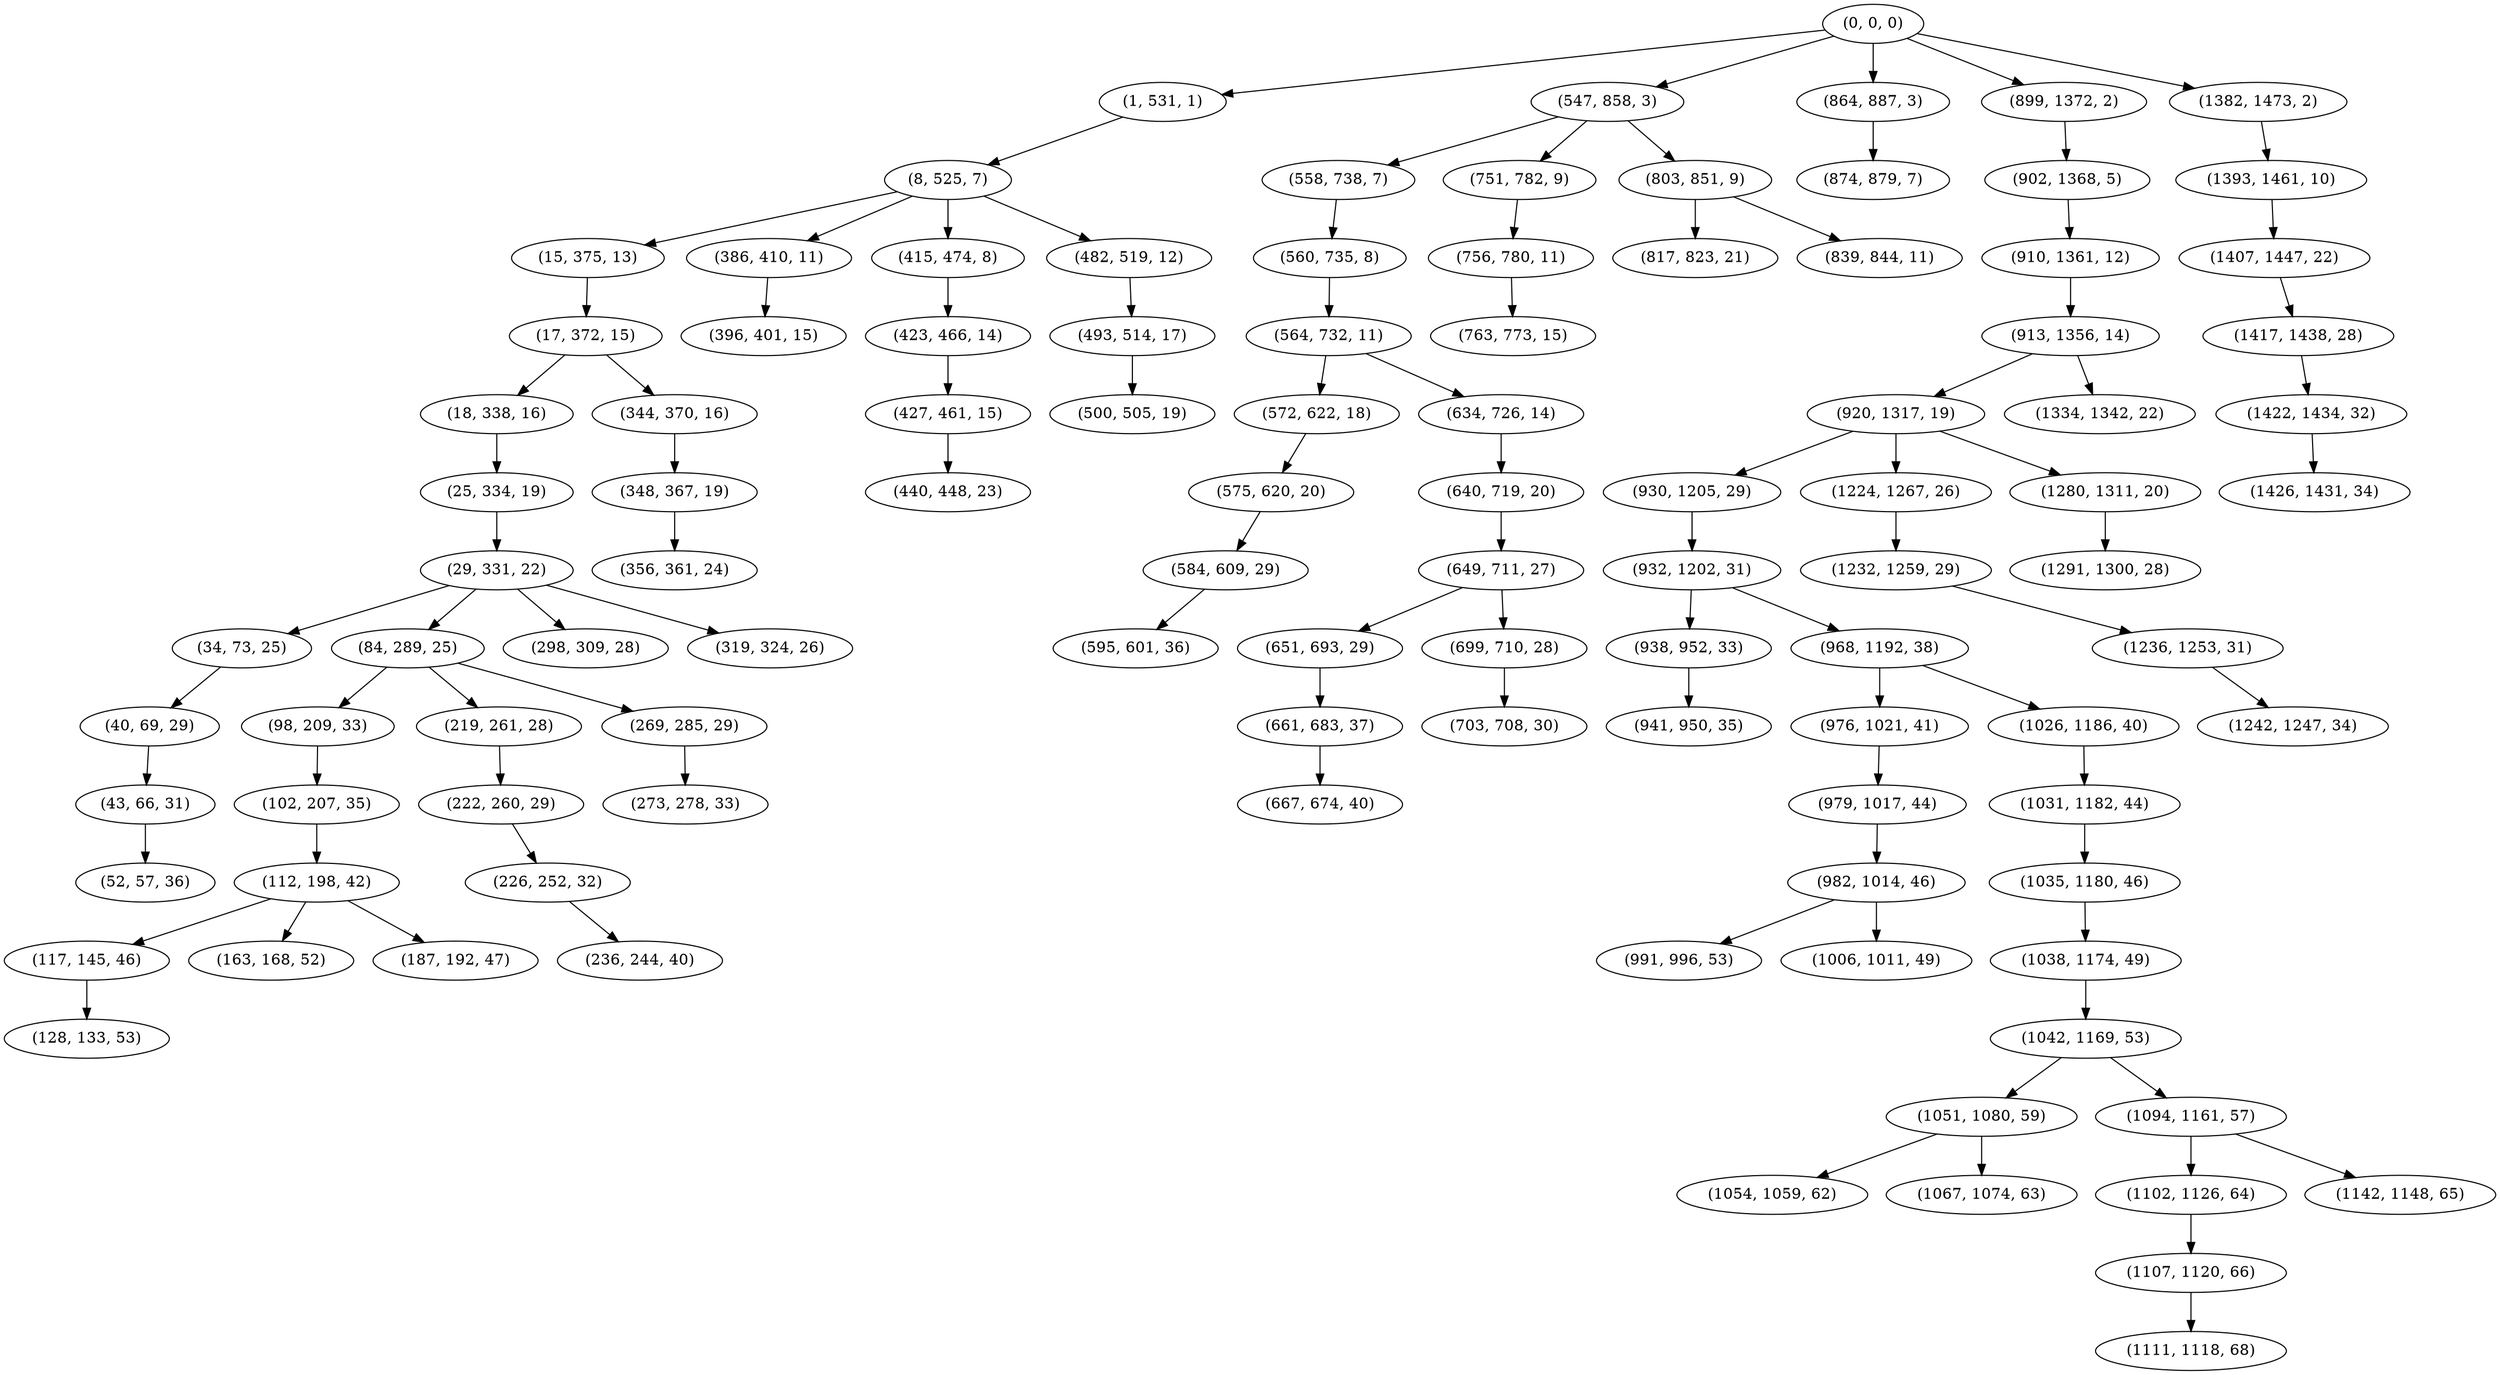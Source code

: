 digraph tree {
    "(0, 0, 0)";
    "(1, 531, 1)";
    "(8, 525, 7)";
    "(15, 375, 13)";
    "(17, 372, 15)";
    "(18, 338, 16)";
    "(25, 334, 19)";
    "(29, 331, 22)";
    "(34, 73, 25)";
    "(40, 69, 29)";
    "(43, 66, 31)";
    "(52, 57, 36)";
    "(84, 289, 25)";
    "(98, 209, 33)";
    "(102, 207, 35)";
    "(112, 198, 42)";
    "(117, 145, 46)";
    "(128, 133, 53)";
    "(163, 168, 52)";
    "(187, 192, 47)";
    "(219, 261, 28)";
    "(222, 260, 29)";
    "(226, 252, 32)";
    "(236, 244, 40)";
    "(269, 285, 29)";
    "(273, 278, 33)";
    "(298, 309, 28)";
    "(319, 324, 26)";
    "(344, 370, 16)";
    "(348, 367, 19)";
    "(356, 361, 24)";
    "(386, 410, 11)";
    "(396, 401, 15)";
    "(415, 474, 8)";
    "(423, 466, 14)";
    "(427, 461, 15)";
    "(440, 448, 23)";
    "(482, 519, 12)";
    "(493, 514, 17)";
    "(500, 505, 19)";
    "(547, 858, 3)";
    "(558, 738, 7)";
    "(560, 735, 8)";
    "(564, 732, 11)";
    "(572, 622, 18)";
    "(575, 620, 20)";
    "(584, 609, 29)";
    "(595, 601, 36)";
    "(634, 726, 14)";
    "(640, 719, 20)";
    "(649, 711, 27)";
    "(651, 693, 29)";
    "(661, 683, 37)";
    "(667, 674, 40)";
    "(699, 710, 28)";
    "(703, 708, 30)";
    "(751, 782, 9)";
    "(756, 780, 11)";
    "(763, 773, 15)";
    "(803, 851, 9)";
    "(817, 823, 21)";
    "(839, 844, 11)";
    "(864, 887, 3)";
    "(874, 879, 7)";
    "(899, 1372, 2)";
    "(902, 1368, 5)";
    "(910, 1361, 12)";
    "(913, 1356, 14)";
    "(920, 1317, 19)";
    "(930, 1205, 29)";
    "(932, 1202, 31)";
    "(938, 952, 33)";
    "(941, 950, 35)";
    "(968, 1192, 38)";
    "(976, 1021, 41)";
    "(979, 1017, 44)";
    "(982, 1014, 46)";
    "(991, 996, 53)";
    "(1006, 1011, 49)";
    "(1026, 1186, 40)";
    "(1031, 1182, 44)";
    "(1035, 1180, 46)";
    "(1038, 1174, 49)";
    "(1042, 1169, 53)";
    "(1051, 1080, 59)";
    "(1054, 1059, 62)";
    "(1067, 1074, 63)";
    "(1094, 1161, 57)";
    "(1102, 1126, 64)";
    "(1107, 1120, 66)";
    "(1111, 1118, 68)";
    "(1142, 1148, 65)";
    "(1224, 1267, 26)";
    "(1232, 1259, 29)";
    "(1236, 1253, 31)";
    "(1242, 1247, 34)";
    "(1280, 1311, 20)";
    "(1291, 1300, 28)";
    "(1334, 1342, 22)";
    "(1382, 1473, 2)";
    "(1393, 1461, 10)";
    "(1407, 1447, 22)";
    "(1417, 1438, 28)";
    "(1422, 1434, 32)";
    "(1426, 1431, 34)";
    "(0, 0, 0)" -> "(1, 531, 1)";
    "(0, 0, 0)" -> "(547, 858, 3)";
    "(0, 0, 0)" -> "(864, 887, 3)";
    "(0, 0, 0)" -> "(899, 1372, 2)";
    "(0, 0, 0)" -> "(1382, 1473, 2)";
    "(1, 531, 1)" -> "(8, 525, 7)";
    "(8, 525, 7)" -> "(15, 375, 13)";
    "(8, 525, 7)" -> "(386, 410, 11)";
    "(8, 525, 7)" -> "(415, 474, 8)";
    "(8, 525, 7)" -> "(482, 519, 12)";
    "(15, 375, 13)" -> "(17, 372, 15)";
    "(17, 372, 15)" -> "(18, 338, 16)";
    "(17, 372, 15)" -> "(344, 370, 16)";
    "(18, 338, 16)" -> "(25, 334, 19)";
    "(25, 334, 19)" -> "(29, 331, 22)";
    "(29, 331, 22)" -> "(34, 73, 25)";
    "(29, 331, 22)" -> "(84, 289, 25)";
    "(29, 331, 22)" -> "(298, 309, 28)";
    "(29, 331, 22)" -> "(319, 324, 26)";
    "(34, 73, 25)" -> "(40, 69, 29)";
    "(40, 69, 29)" -> "(43, 66, 31)";
    "(43, 66, 31)" -> "(52, 57, 36)";
    "(84, 289, 25)" -> "(98, 209, 33)";
    "(84, 289, 25)" -> "(219, 261, 28)";
    "(84, 289, 25)" -> "(269, 285, 29)";
    "(98, 209, 33)" -> "(102, 207, 35)";
    "(102, 207, 35)" -> "(112, 198, 42)";
    "(112, 198, 42)" -> "(117, 145, 46)";
    "(112, 198, 42)" -> "(163, 168, 52)";
    "(112, 198, 42)" -> "(187, 192, 47)";
    "(117, 145, 46)" -> "(128, 133, 53)";
    "(219, 261, 28)" -> "(222, 260, 29)";
    "(222, 260, 29)" -> "(226, 252, 32)";
    "(226, 252, 32)" -> "(236, 244, 40)";
    "(269, 285, 29)" -> "(273, 278, 33)";
    "(344, 370, 16)" -> "(348, 367, 19)";
    "(348, 367, 19)" -> "(356, 361, 24)";
    "(386, 410, 11)" -> "(396, 401, 15)";
    "(415, 474, 8)" -> "(423, 466, 14)";
    "(423, 466, 14)" -> "(427, 461, 15)";
    "(427, 461, 15)" -> "(440, 448, 23)";
    "(482, 519, 12)" -> "(493, 514, 17)";
    "(493, 514, 17)" -> "(500, 505, 19)";
    "(547, 858, 3)" -> "(558, 738, 7)";
    "(547, 858, 3)" -> "(751, 782, 9)";
    "(547, 858, 3)" -> "(803, 851, 9)";
    "(558, 738, 7)" -> "(560, 735, 8)";
    "(560, 735, 8)" -> "(564, 732, 11)";
    "(564, 732, 11)" -> "(572, 622, 18)";
    "(564, 732, 11)" -> "(634, 726, 14)";
    "(572, 622, 18)" -> "(575, 620, 20)";
    "(575, 620, 20)" -> "(584, 609, 29)";
    "(584, 609, 29)" -> "(595, 601, 36)";
    "(634, 726, 14)" -> "(640, 719, 20)";
    "(640, 719, 20)" -> "(649, 711, 27)";
    "(649, 711, 27)" -> "(651, 693, 29)";
    "(649, 711, 27)" -> "(699, 710, 28)";
    "(651, 693, 29)" -> "(661, 683, 37)";
    "(661, 683, 37)" -> "(667, 674, 40)";
    "(699, 710, 28)" -> "(703, 708, 30)";
    "(751, 782, 9)" -> "(756, 780, 11)";
    "(756, 780, 11)" -> "(763, 773, 15)";
    "(803, 851, 9)" -> "(817, 823, 21)";
    "(803, 851, 9)" -> "(839, 844, 11)";
    "(864, 887, 3)" -> "(874, 879, 7)";
    "(899, 1372, 2)" -> "(902, 1368, 5)";
    "(902, 1368, 5)" -> "(910, 1361, 12)";
    "(910, 1361, 12)" -> "(913, 1356, 14)";
    "(913, 1356, 14)" -> "(920, 1317, 19)";
    "(913, 1356, 14)" -> "(1334, 1342, 22)";
    "(920, 1317, 19)" -> "(930, 1205, 29)";
    "(920, 1317, 19)" -> "(1224, 1267, 26)";
    "(920, 1317, 19)" -> "(1280, 1311, 20)";
    "(930, 1205, 29)" -> "(932, 1202, 31)";
    "(932, 1202, 31)" -> "(938, 952, 33)";
    "(932, 1202, 31)" -> "(968, 1192, 38)";
    "(938, 952, 33)" -> "(941, 950, 35)";
    "(968, 1192, 38)" -> "(976, 1021, 41)";
    "(968, 1192, 38)" -> "(1026, 1186, 40)";
    "(976, 1021, 41)" -> "(979, 1017, 44)";
    "(979, 1017, 44)" -> "(982, 1014, 46)";
    "(982, 1014, 46)" -> "(991, 996, 53)";
    "(982, 1014, 46)" -> "(1006, 1011, 49)";
    "(1026, 1186, 40)" -> "(1031, 1182, 44)";
    "(1031, 1182, 44)" -> "(1035, 1180, 46)";
    "(1035, 1180, 46)" -> "(1038, 1174, 49)";
    "(1038, 1174, 49)" -> "(1042, 1169, 53)";
    "(1042, 1169, 53)" -> "(1051, 1080, 59)";
    "(1042, 1169, 53)" -> "(1094, 1161, 57)";
    "(1051, 1080, 59)" -> "(1054, 1059, 62)";
    "(1051, 1080, 59)" -> "(1067, 1074, 63)";
    "(1094, 1161, 57)" -> "(1102, 1126, 64)";
    "(1094, 1161, 57)" -> "(1142, 1148, 65)";
    "(1102, 1126, 64)" -> "(1107, 1120, 66)";
    "(1107, 1120, 66)" -> "(1111, 1118, 68)";
    "(1224, 1267, 26)" -> "(1232, 1259, 29)";
    "(1232, 1259, 29)" -> "(1236, 1253, 31)";
    "(1236, 1253, 31)" -> "(1242, 1247, 34)";
    "(1280, 1311, 20)" -> "(1291, 1300, 28)";
    "(1382, 1473, 2)" -> "(1393, 1461, 10)";
    "(1393, 1461, 10)" -> "(1407, 1447, 22)";
    "(1407, 1447, 22)" -> "(1417, 1438, 28)";
    "(1417, 1438, 28)" -> "(1422, 1434, 32)";
    "(1422, 1434, 32)" -> "(1426, 1431, 34)";
}

